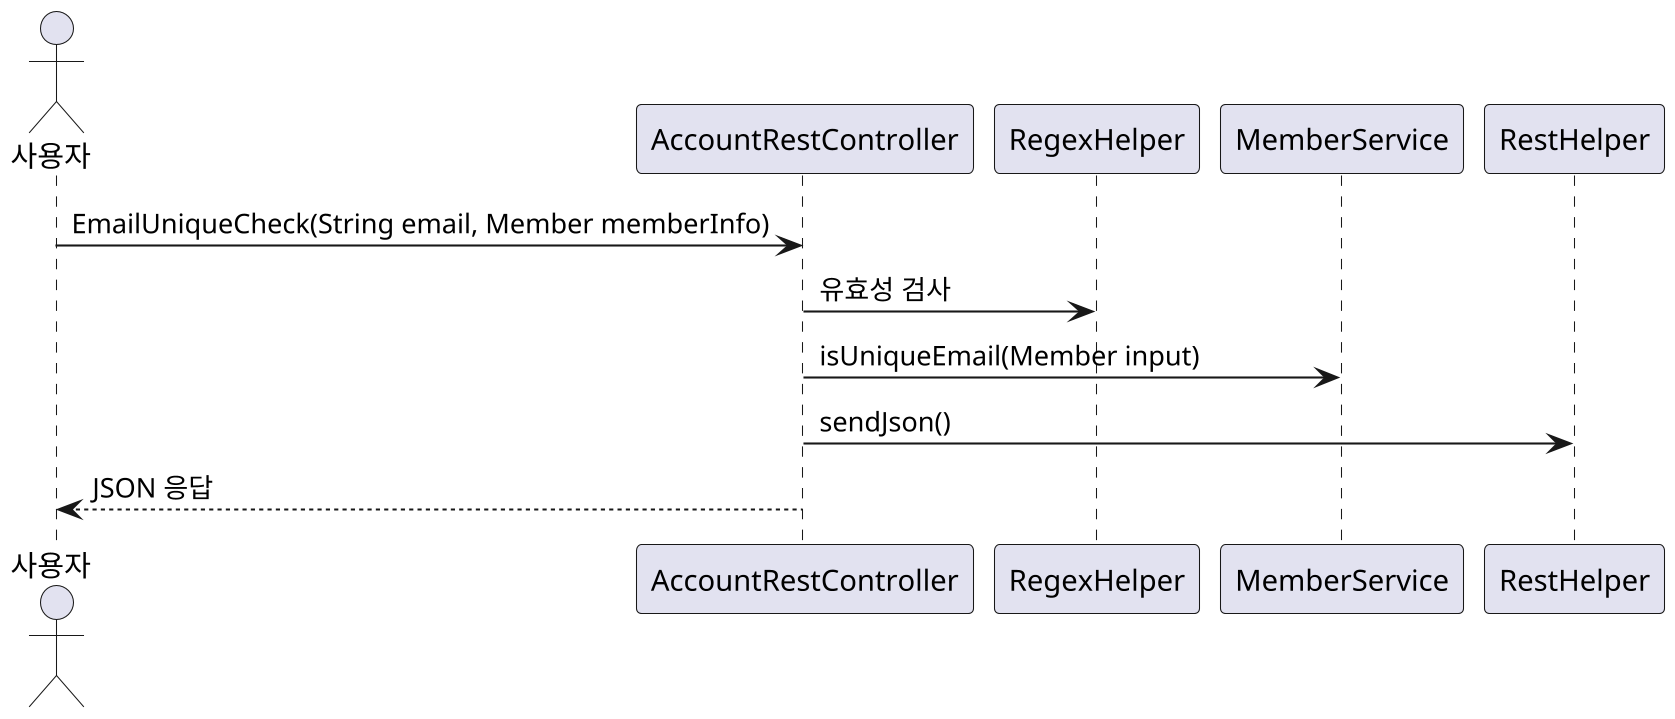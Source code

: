 @startuml
skinparam dpi 200
actor 사용자
participant AccountRestController
participant RegexHelper
participant MemberService
participant RestHelper

사용자 -> AccountRestController : EmailUniqueCheck(String email, Member memberInfo)
AccountRestController -> RegexHelper : 유효성 검사
AccountRestController -> MemberService : isUniqueEmail(Member input)
AccountRestController -> RestHelper : sendJson()
AccountRestController --> 사용자 : JSON 응답
@enduml
